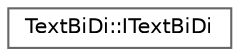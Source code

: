 digraph "Graphical Class Hierarchy"
{
 // INTERACTIVE_SVG=YES
 // LATEX_PDF_SIZE
  bgcolor="transparent";
  edge [fontname=Helvetica,fontsize=10,labelfontname=Helvetica,labelfontsize=10];
  node [fontname=Helvetica,fontsize=10,shape=box,height=0.2,width=0.4];
  rankdir="LR";
  Node0 [id="Node000000",label="TextBiDi::ITextBiDi",height=0.2,width=0.4,color="grey40", fillcolor="white", style="filled",URL="$d2/db3/classTextBiDi_1_1ITextBiDi.html",tooltip="Defines the interface for a re-usable BiDi object."];
}

